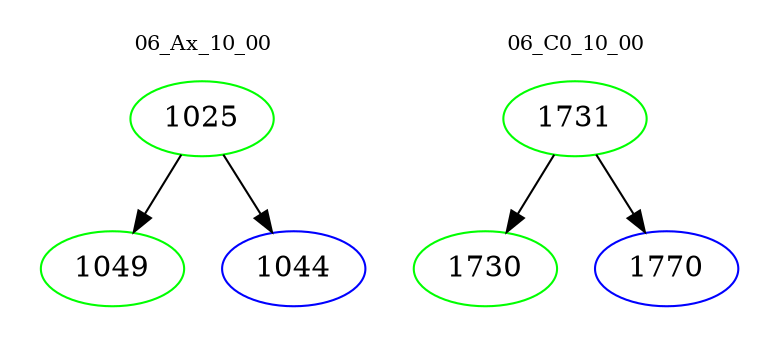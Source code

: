 digraph{
subgraph cluster_0 {
color = white
label = "06_Ax_10_00";
fontsize=10;
T0_1025 [label="1025", color="green"]
T0_1025 -> T0_1049 [color="black"]
T0_1049 [label="1049", color="green"]
T0_1025 -> T0_1044 [color="black"]
T0_1044 [label="1044", color="blue"]
}
subgraph cluster_1 {
color = white
label = "06_C0_10_00";
fontsize=10;
T1_1731 [label="1731", color="green"]
T1_1731 -> T1_1730 [color="black"]
T1_1730 [label="1730", color="green"]
T1_1731 -> T1_1770 [color="black"]
T1_1770 [label="1770", color="blue"]
}
}
